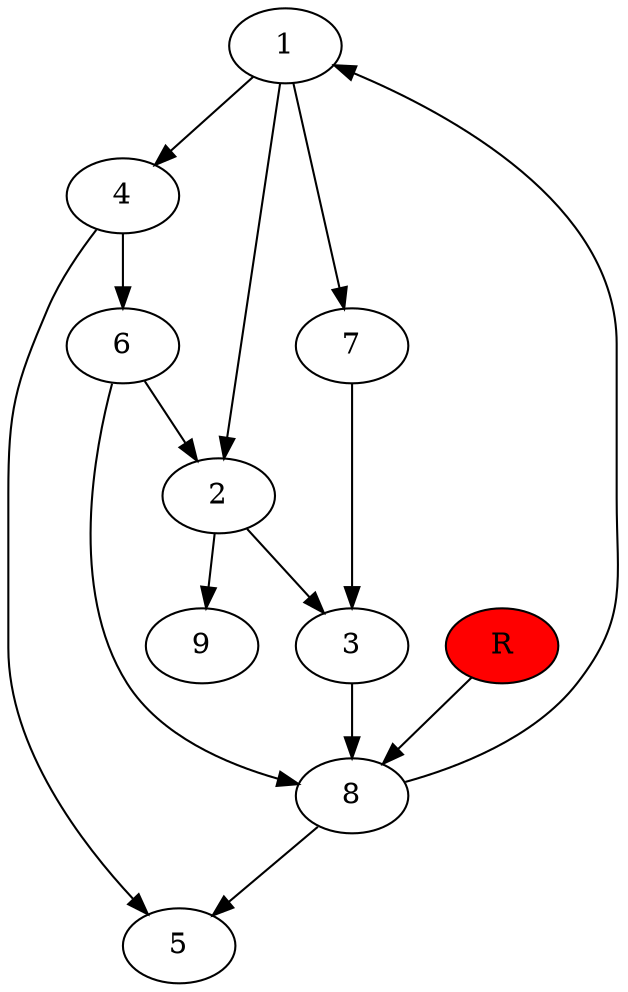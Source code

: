 digraph prb71668 {
	1
	2
	3
	4
	5
	6
	7
	8
	R [fillcolor="#ff0000" style=filled]
	1 -> 2
	1 -> 4
	1 -> 7
	2 -> 3
	2 -> 9
	3 -> 8
	4 -> 5
	4 -> 6
	6 -> 2
	6 -> 8
	7 -> 3
	8 -> 1
	8 -> 5
	R -> 8
}
